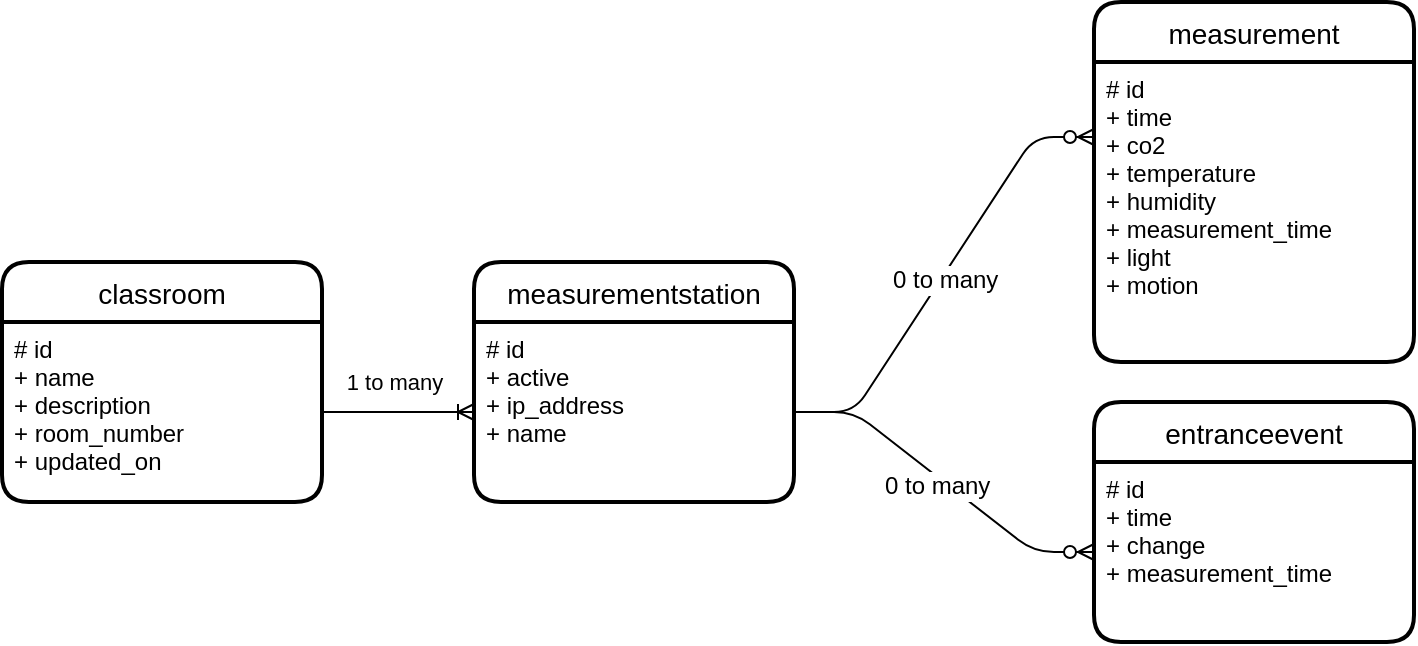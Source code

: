 <mxfile version="12.6.5" type="device"><diagram id="R2lEEEUBdFMjLlhIrx00" name="Page-1"><mxGraphModel dx="1422" dy="822" grid="1" gridSize="10" guides="1" tooltips="1" connect="1" arrows="1" fold="1" page="1" pageScale="1" pageWidth="850" pageHeight="1100" math="0" shadow="0" extFonts="Permanent Marker^https://fonts.googleapis.com/css?family=Permanent+Marker"><root><mxCell id="0"/><mxCell id="1" parent="0"/><mxCell id="k9D24AA60xaHGk5A8dLt-16" value="entranceevent" style="swimlane;childLayout=stackLayout;horizontal=1;startSize=30;horizontalStack=0;rounded=1;fontSize=14;fontStyle=0;strokeWidth=2;resizeParent=0;resizeLast=1;shadow=0;dashed=0;align=center;" parent="1" vertex="1"><mxGeometry x="590" y="360" width="160" height="120" as="geometry"/></mxCell><mxCell id="k9D24AA60xaHGk5A8dLt-17" value="# id&#10;+ time&#10;+ change&#10;+ measurement_time" style="align=left;strokeColor=none;fillColor=none;spacingLeft=4;fontSize=12;verticalAlign=top;resizable=0;rotatable=0;part=1;" parent="k9D24AA60xaHGk5A8dLt-16" vertex="1"><mxGeometry y="30" width="160" height="90" as="geometry"/></mxCell><mxCell id="k9D24AA60xaHGk5A8dLt-18" value="measurementstation" style="swimlane;childLayout=stackLayout;horizontal=1;startSize=30;horizontalStack=0;rounded=1;fontSize=14;fontStyle=0;strokeWidth=2;resizeParent=0;resizeLast=1;shadow=0;dashed=0;align=center;" parent="1" vertex="1"><mxGeometry x="280" y="290" width="160" height="120" as="geometry"/></mxCell><mxCell id="k9D24AA60xaHGk5A8dLt-19" value="# id&#10;+ active&#10;+ ip_address&#10;+ name" style="align=left;strokeColor=none;fillColor=none;spacingLeft=4;fontSize=12;verticalAlign=top;resizable=0;rotatable=0;part=1;" parent="k9D24AA60xaHGk5A8dLt-18" vertex="1"><mxGeometry y="30" width="160" height="90" as="geometry"/></mxCell><mxCell id="k9D24AA60xaHGk5A8dLt-22" value="measurement" style="swimlane;childLayout=stackLayout;horizontal=1;startSize=30;horizontalStack=0;rounded=1;fontSize=14;fontStyle=0;strokeWidth=2;resizeParent=0;resizeLast=1;shadow=0;dashed=0;align=center;" parent="1" vertex="1"><mxGeometry x="590" y="160" width="160" height="180" as="geometry"/></mxCell><mxCell id="k9D24AA60xaHGk5A8dLt-23" value="# id&#10;+ time&#10;+ co2&#10;+ temperature&#10;+ humidity&#10;+ measurement_time&#10;+ light&#10;+ motion&#10;" style="align=left;strokeColor=none;fillColor=none;spacingLeft=4;fontSize=12;verticalAlign=top;resizable=0;rotatable=0;part=1;" parent="k9D24AA60xaHGk5A8dLt-22" vertex="1"><mxGeometry y="30" width="160" height="150" as="geometry"/></mxCell><mxCell id="k9D24AA60xaHGk5A8dLt-29" value="classroom" style="swimlane;childLayout=stackLayout;horizontal=1;startSize=30;horizontalStack=0;rounded=1;fontSize=14;fontStyle=0;strokeWidth=2;resizeParent=0;resizeLast=1;shadow=0;dashed=0;align=center;" parent="1" vertex="1"><mxGeometry x="44" y="290" width="160" height="120" as="geometry"/></mxCell><mxCell id="k9D24AA60xaHGk5A8dLt-30" value="# id&#10;+ name&#10;+ description&#10;+ room_number&#10;+ updated_on&#10;" style="align=left;strokeColor=none;fillColor=none;spacingLeft=4;fontSize=12;verticalAlign=top;resizable=0;rotatable=0;part=1;" parent="k9D24AA60xaHGk5A8dLt-29" vertex="1"><mxGeometry y="30" width="160" height="90" as="geometry"/></mxCell><mxCell id="PeQHtMh9PqbjWaWqM0e0-1" value="" style="edgeStyle=entityRelationEdgeStyle;fontSize=12;html=1;endArrow=ERoneToMany;rounded=0;exitX=1;exitY=0.5;exitDx=0;exitDy=0;entryX=0;entryY=0.5;entryDx=0;entryDy=0;" edge="1" parent="1" source="k9D24AA60xaHGk5A8dLt-30" target="k9D24AA60xaHGk5A8dLt-19"><mxGeometry width="100" height="100" relative="1" as="geometry"><mxPoint x="170" y="195.5" as="sourcePoint"/><mxPoint x="318.24" y="100" as="targetPoint"/></mxGeometry></mxCell><mxCell id="PeQHtMh9PqbjWaWqM0e0-2" value="1 to many" style="edgeLabel;html=1;align=center;verticalAlign=middle;resizable=0;points=[];" vertex="1" connectable="0" parent="PeQHtMh9PqbjWaWqM0e0-1"><mxGeometry x="-0.238" y="-3" relative="1" as="geometry"><mxPoint x="7" y="-18.0" as="offset"/></mxGeometry></mxCell><mxCell id="PeQHtMh9PqbjWaWqM0e0-3" value="" style="edgeStyle=entityRelationEdgeStyle;fontSize=12;html=1;endArrow=ERzeroToMany;endFill=1;exitX=1;exitY=0.5;exitDx=0;exitDy=0;entryX=0;entryY=0.25;entryDx=0;entryDy=0;" edge="1" parent="1" source="k9D24AA60xaHGk5A8dLt-19" target="k9D24AA60xaHGk5A8dLt-23"><mxGeometry width="100" height="100" relative="1" as="geometry"><mxPoint x="440" y="360" as="sourcePoint"/><mxPoint x="530" y="260" as="targetPoint"/></mxGeometry></mxCell><mxCell id="PeQHtMh9PqbjWaWqM0e0-4" value="0 to many&amp;nbsp;" style="text;html=1;align=center;verticalAlign=middle;resizable=0;points=[];labelBackgroundColor=#ffffff;" vertex="1" connectable="0" parent="PeQHtMh9PqbjWaWqM0e0-3"><mxGeometry x="-0.011" y="-3" relative="1" as="geometry"><mxPoint as="offset"/></mxGeometry></mxCell><mxCell id="PeQHtMh9PqbjWaWqM0e0-5" value="" style="edgeStyle=entityRelationEdgeStyle;fontSize=12;html=1;endArrow=ERzeroToMany;endFill=1;exitX=1;exitY=0.5;exitDx=0;exitDy=0;entryX=0;entryY=0.5;entryDx=0;entryDy=0;" edge="1" parent="1" source="k9D24AA60xaHGk5A8dLt-19" target="k9D24AA60xaHGk5A8dLt-17"><mxGeometry width="100" height="100" relative="1" as="geometry"><mxPoint x="450" y="375" as="sourcePoint"/><mxPoint x="600" y="237.5" as="targetPoint"/></mxGeometry></mxCell><mxCell id="PeQHtMh9PqbjWaWqM0e0-6" value="0 to many&amp;nbsp;" style="text;html=1;align=center;verticalAlign=middle;resizable=0;points=[];labelBackgroundColor=#ffffff;" vertex="1" connectable="0" parent="PeQHtMh9PqbjWaWqM0e0-5"><mxGeometry x="-0.011" y="-3" relative="1" as="geometry"><mxPoint as="offset"/></mxGeometry></mxCell></root></mxGraphModel></diagram></mxfile>